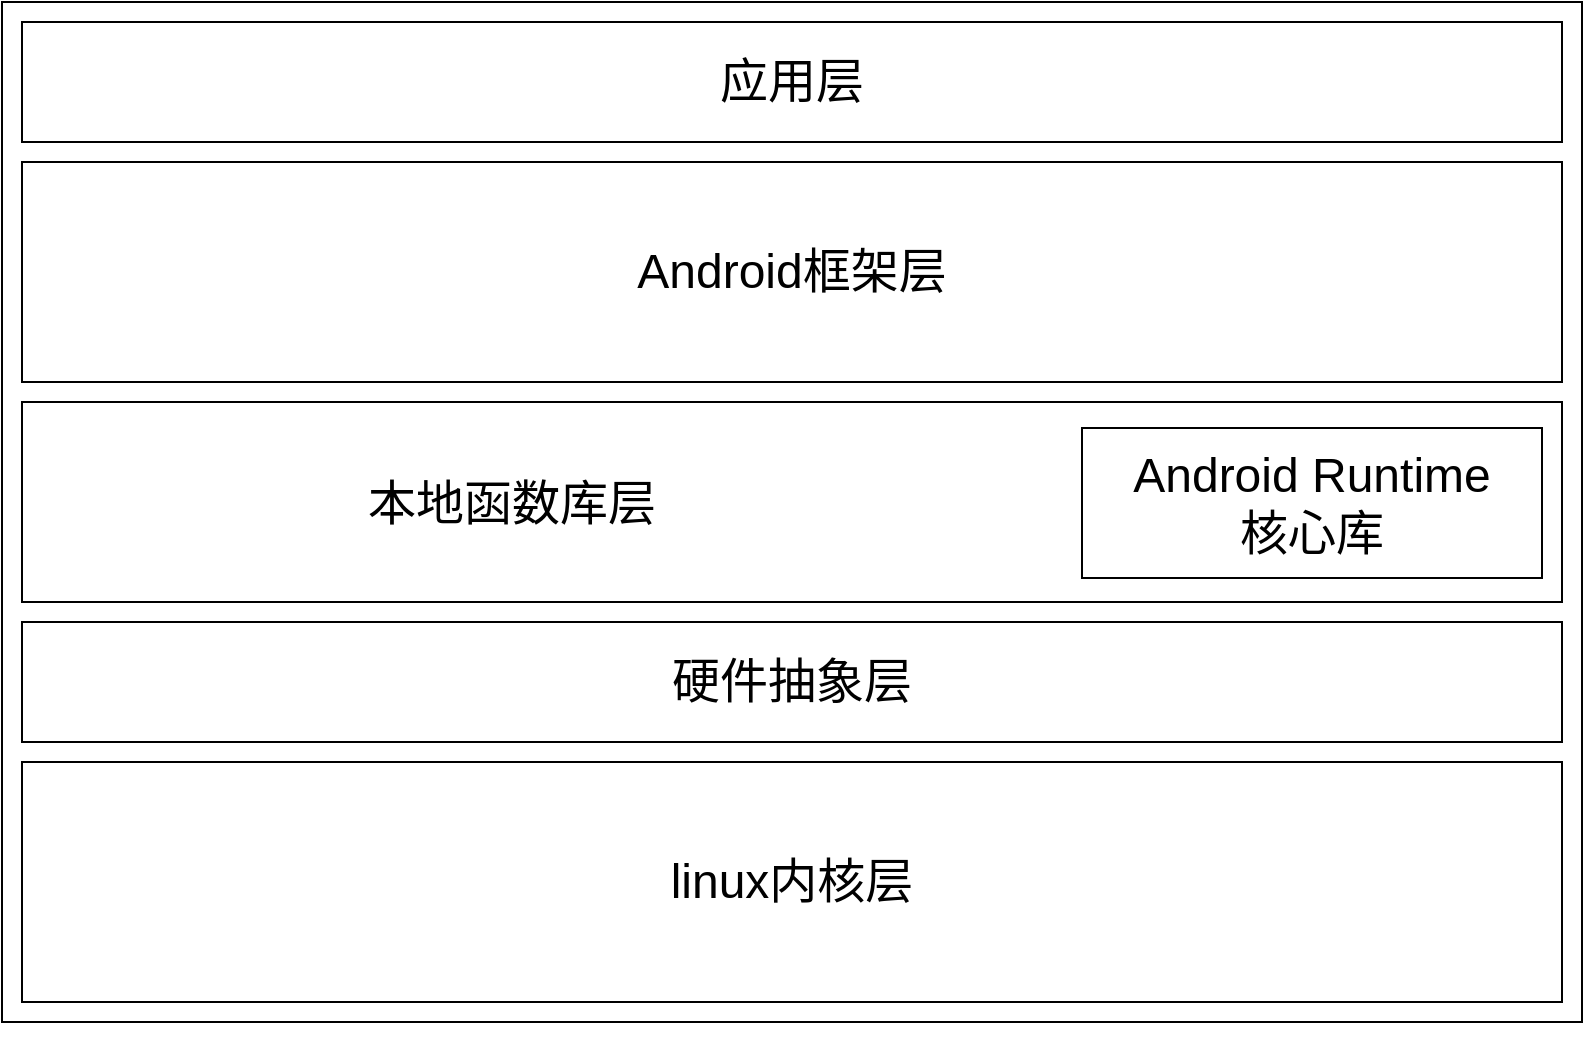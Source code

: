 <mxfile version="10.6.6" type="device"><diagram id="0e62b334-3ed6-4429-1064-2acf14a72ed4" name="Page-1"><mxGraphModel dx="1074" dy="842" grid="1" gridSize="10" guides="1" tooltips="1" connect="1" arrows="1" fold="1" page="1" pageScale="1" pageWidth="850" pageHeight="1100" background="#ffffff" math="0" shadow="0"><root><mxCell id="0"/><mxCell id="1" parent="0"/><mxCell id="3" value="" style="rounded=0;whiteSpace=wrap;html=1;" parent="1" vertex="1"><mxGeometry x="30" y="140" width="790" height="510" as="geometry"/></mxCell><mxCell id="4" value="&lt;font style=&quot;font-size: 24px&quot;&gt;应用层&lt;/font&gt;" style="rounded=0;whiteSpace=wrap;html=1;" parent="1" vertex="1"><mxGeometry x="40" y="150" width="770" height="60" as="geometry"/></mxCell><mxCell id="5" value="&lt;font style=&quot;font-size: 24px&quot;&gt;Android框架层&lt;/font&gt;" style="rounded=0;whiteSpace=wrap;html=1;" parent="1" vertex="1"><mxGeometry x="40" y="220" width="770" height="110" as="geometry"/></mxCell><mxCell id="6" value="" style="rounded=0;whiteSpace=wrap;html=1;fontSize=24;" parent="1" vertex="1"><mxGeometry x="40" y="340" width="770" height="100" as="geometry"/></mxCell><mxCell id="7" value="硬件抽象层" style="rounded=0;whiteSpace=wrap;html=1;fontSize=24;" parent="1" vertex="1"><mxGeometry x="40" y="450" width="770" height="60" as="geometry"/></mxCell><mxCell id="8" value="linux内核层" style="rounded=0;whiteSpace=wrap;html=1;fontSize=24;" parent="1" vertex="1"><mxGeometry x="40" y="520" width="770" height="120" as="geometry"/></mxCell><mxCell id="9" value="&lt;font style=&quot;font-size: 24px&quot;&gt;Android Runtime&lt;/font&gt;&lt;div&gt;&lt;font style=&quot;font-size: 24px&quot;&gt;核心库&lt;/font&gt;&lt;/div&gt;" style="rounded=0;whiteSpace=wrap;html=1;" parent="1" vertex="1"><mxGeometry x="570" y="353" width="230" height="75" as="geometry"/></mxCell><mxCell id="10" value="本地函数库层" style="text;html=1;strokeColor=none;fillColor=none;align=center;verticalAlign=middle;whiteSpace=wrap;rounded=0;fontSize=24;" parent="1" vertex="1"><mxGeometry x="210" y="376" width="150" height="30" as="geometry"/></mxCell><mxCell id="05Tqr156K1yppBKQTs_q-10" style="edgeStyle=orthogonalEdgeStyle;rounded=0;orthogonalLoop=1;jettySize=auto;html=1;exitX=0.5;exitY=1;exitDx=0;exitDy=0;" parent="1" source="3" target="3" edge="1"><mxGeometry relative="1" as="geometry"/></mxCell></root></mxGraphModel></diagram></mxfile>